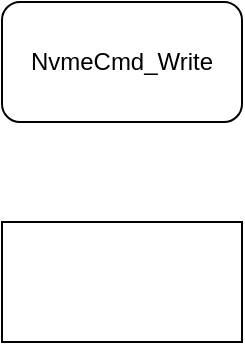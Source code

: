 <mxfile version="10.6.5" type="github"><diagram id="fPDmkUBKp8ZbT4Psi37F" name="Page-1"><mxGraphModel dx="822" dy="465" grid="1" gridSize="10" guides="1" tooltips="1" connect="1" arrows="1" fold="1" page="1" pageScale="1" pageWidth="850" pageHeight="1100" math="0" shadow="0"><root><mxCell id="0"/><mxCell id="1" parent="0"/><mxCell id="x1EdilXydVcnRwK_jIQH-1" value="" style="rounded=0;whiteSpace=wrap;html=1;" vertex="1" parent="1"><mxGeometry x="250" y="260" width="120" height="60" as="geometry"/></mxCell><mxCell id="x1EdilXydVcnRwK_jIQH-2" value="NvmeCmd_Write" style="rounded=1;whiteSpace=wrap;html=1;" vertex="1" parent="1"><mxGeometry x="250" y="150" width="120" height="60" as="geometry"/></mxCell></root></mxGraphModel></diagram></mxfile>